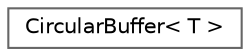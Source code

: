digraph "Graphical Class Hierarchy"
{
 // LATEX_PDF_SIZE
  bgcolor="transparent";
  edge [fontname=Helvetica,fontsize=10,labelfontname=Helvetica,labelfontsize=10];
  node [fontname=Helvetica,fontsize=10,shape=box,height=0.2,width=0.4];
  rankdir="LR";
  Node0 [id="Node000000",label="CircularBuffer\< T \>",height=0.2,width=0.4,color="grey40", fillcolor="white", style="filled",URL="$classFoam_1_1CircularBuffer.html",tooltip="A simple list of objects of type <T> that is intended to be used as a circular buffer (eg,..."];
}
